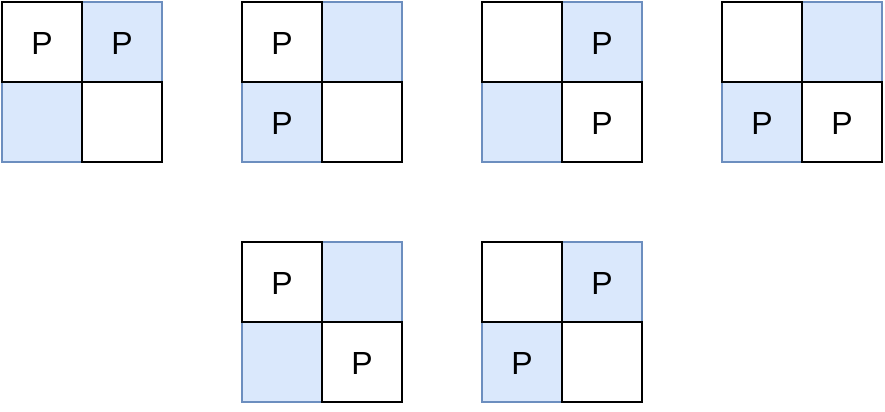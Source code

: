 <mxfile version="25.0.3">
  <diagram name="Page-1" id="koDExLMwaUkqcF3DNkSY">
    <mxGraphModel dx="875" dy="598" grid="1" gridSize="10" guides="1" tooltips="1" connect="1" arrows="1" fold="1" page="1" pageScale="1" pageWidth="850" pageHeight="1100" math="0" shadow="0">
      <root>
        <mxCell id="0" />
        <mxCell id="1" parent="0" />
        <mxCell id="YZIBRSlYuBXKhNsdx9Bh-1" value="&lt;font&gt;P&lt;/font&gt;" style="whiteSpace=wrap;html=1;aspect=fixed;direction=south;fillColor=#dae8fc;strokeColor=#6c8ebf;fontSize=16;" vertex="1" parent="1">
          <mxGeometry x="400" y="320" width="40" height="40" as="geometry" />
        </mxCell>
        <mxCell id="YZIBRSlYuBXKhNsdx9Bh-2" value="&lt;table&gt;&lt;tbody&gt;&lt;tr&gt;&lt;td&gt;&lt;br&gt;&lt;/td&gt;&lt;td&gt;&lt;br&gt;&lt;/td&gt;&lt;/tr&gt;&lt;tr&gt;&lt;td&gt;&lt;br&gt;&lt;/td&gt;&lt;td&gt;&lt;br&gt;&lt;/td&gt;&lt;/tr&gt;&lt;/tbody&gt;&lt;/table&gt;" style="whiteSpace=wrap;html=1;aspect=fixed;direction=south;fillColor=#dae8fc;strokeColor=#6c8ebf;fontSize=16;" vertex="1" parent="1">
          <mxGeometry x="360" y="360" width="40" height="40" as="geometry" />
        </mxCell>
        <mxCell id="YZIBRSlYuBXKhNsdx9Bh-3" value="&lt;font&gt;P&lt;/font&gt;" style="whiteSpace=wrap;html=1;aspect=fixed;direction=south;fontSize=16;" vertex="1" parent="1">
          <mxGeometry x="360" y="320" width="40" height="40" as="geometry" />
        </mxCell>
        <mxCell id="YZIBRSlYuBXKhNsdx9Bh-4" value="&lt;table&gt;&lt;tbody&gt;&lt;tr&gt;&lt;td&gt;&lt;br&gt;&lt;/td&gt;&lt;td&gt;&lt;br&gt;&lt;/td&gt;&lt;/tr&gt;&lt;tr&gt;&lt;td&gt;&lt;br&gt;&lt;/td&gt;&lt;td&gt;&lt;br&gt;&lt;/td&gt;&lt;/tr&gt;&lt;/tbody&gt;&lt;/table&gt;" style="whiteSpace=wrap;html=1;aspect=fixed;direction=south;fontSize=16;" vertex="1" parent="1">
          <mxGeometry x="400" y="360" width="40" height="40" as="geometry" />
        </mxCell>
        <mxCell id="YZIBRSlYuBXKhNsdx9Bh-5" value="" style="whiteSpace=wrap;html=1;aspect=fixed;direction=south;fillColor=#dae8fc;strokeColor=#6c8ebf;fontSize=16;" vertex="1" parent="1">
          <mxGeometry x="520" y="320" width="40" height="40" as="geometry" />
        </mxCell>
        <mxCell id="YZIBRSlYuBXKhNsdx9Bh-6" value="&lt;font&gt;P&lt;/font&gt;" style="whiteSpace=wrap;html=1;aspect=fixed;direction=south;fillColor=#dae8fc;strokeColor=#6c8ebf;fontSize=16;" vertex="1" parent="1">
          <mxGeometry x="480" y="360" width="40" height="40" as="geometry" />
        </mxCell>
        <mxCell id="YZIBRSlYuBXKhNsdx9Bh-7" value="&lt;font&gt;P&lt;/font&gt;" style="whiteSpace=wrap;html=1;aspect=fixed;direction=south;fontSize=16;" vertex="1" parent="1">
          <mxGeometry x="480" y="320" width="40" height="40" as="geometry" />
        </mxCell>
        <mxCell id="YZIBRSlYuBXKhNsdx9Bh-8" value="&lt;table&gt;&lt;tbody&gt;&lt;tr&gt;&lt;td&gt;&lt;br&gt;&lt;/td&gt;&lt;td&gt;&lt;br&gt;&lt;/td&gt;&lt;/tr&gt;&lt;tr&gt;&lt;td&gt;&lt;br&gt;&lt;/td&gt;&lt;td&gt;&lt;br&gt;&lt;/td&gt;&lt;/tr&gt;&lt;/tbody&gt;&lt;/table&gt;" style="whiteSpace=wrap;html=1;aspect=fixed;direction=south;fontSize=16;" vertex="1" parent="1">
          <mxGeometry x="520" y="360" width="40" height="40" as="geometry" />
        </mxCell>
        <mxCell id="YZIBRSlYuBXKhNsdx9Bh-9" value="P" style="whiteSpace=wrap;html=1;aspect=fixed;direction=south;fillColor=#dae8fc;strokeColor=#6c8ebf;fontSize=16;" vertex="1" parent="1">
          <mxGeometry x="640" y="320" width="40" height="40" as="geometry" />
        </mxCell>
        <mxCell id="YZIBRSlYuBXKhNsdx9Bh-10" value="&lt;table&gt;&lt;tbody&gt;&lt;tr&gt;&lt;td&gt;&lt;br&gt;&lt;/td&gt;&lt;td&gt;&lt;br&gt;&lt;/td&gt;&lt;/tr&gt;&lt;tr&gt;&lt;td&gt;&lt;br&gt;&lt;/td&gt;&lt;td&gt;&lt;br&gt;&lt;/td&gt;&lt;/tr&gt;&lt;/tbody&gt;&lt;/table&gt;" style="whiteSpace=wrap;html=1;aspect=fixed;direction=south;fillColor=#dae8fc;strokeColor=#6c8ebf;fontSize=16;" vertex="1" parent="1">
          <mxGeometry x="600" y="360" width="40" height="40" as="geometry" />
        </mxCell>
        <mxCell id="YZIBRSlYuBXKhNsdx9Bh-11" value="" style="whiteSpace=wrap;html=1;aspect=fixed;direction=south;fontSize=16;" vertex="1" parent="1">
          <mxGeometry x="600" y="320" width="40" height="40" as="geometry" />
        </mxCell>
        <mxCell id="YZIBRSlYuBXKhNsdx9Bh-12" value="P" style="whiteSpace=wrap;html=1;aspect=fixed;direction=south;fontSize=16;" vertex="1" parent="1">
          <mxGeometry x="640" y="360" width="40" height="40" as="geometry" />
        </mxCell>
        <mxCell id="YZIBRSlYuBXKhNsdx9Bh-17" value="" style="whiteSpace=wrap;html=1;aspect=fixed;direction=south;fillColor=#dae8fc;strokeColor=#6c8ebf;fontSize=16;" vertex="1" parent="1">
          <mxGeometry x="760" y="320" width="40" height="40" as="geometry" />
        </mxCell>
        <mxCell id="YZIBRSlYuBXKhNsdx9Bh-18" value="P" style="whiteSpace=wrap;html=1;aspect=fixed;direction=south;fillColor=#dae8fc;strokeColor=#6c8ebf;fontSize=16;" vertex="1" parent="1">
          <mxGeometry x="720" y="360" width="40" height="40" as="geometry" />
        </mxCell>
        <mxCell id="YZIBRSlYuBXKhNsdx9Bh-19" value="" style="whiteSpace=wrap;html=1;aspect=fixed;direction=south;fontSize=16;" vertex="1" parent="1">
          <mxGeometry x="720" y="320" width="40" height="40" as="geometry" />
        </mxCell>
        <mxCell id="YZIBRSlYuBXKhNsdx9Bh-20" value="P" style="whiteSpace=wrap;html=1;aspect=fixed;direction=south;fontSize=16;" vertex="1" parent="1">
          <mxGeometry x="760" y="360" width="40" height="40" as="geometry" />
        </mxCell>
        <mxCell id="YZIBRSlYuBXKhNsdx9Bh-21" value="" style="whiteSpace=wrap;html=1;aspect=fixed;direction=south;fillColor=#dae8fc;strokeColor=#6c8ebf;fontSize=16;" vertex="1" parent="1">
          <mxGeometry x="520" y="440" width="40" height="40" as="geometry" />
        </mxCell>
        <mxCell id="YZIBRSlYuBXKhNsdx9Bh-22" value="&lt;table&gt;&lt;tbody&gt;&lt;tr&gt;&lt;td&gt;&lt;br&gt;&lt;/td&gt;&lt;td&gt;&lt;br&gt;&lt;/td&gt;&lt;/tr&gt;&lt;tr&gt;&lt;td&gt;&lt;br&gt;&lt;/td&gt;&lt;td&gt;&lt;br&gt;&lt;/td&gt;&lt;/tr&gt;&lt;/tbody&gt;&lt;/table&gt;" style="whiteSpace=wrap;html=1;aspect=fixed;direction=south;fillColor=#dae8fc;strokeColor=#6c8ebf;fontSize=16;" vertex="1" parent="1">
          <mxGeometry x="480" y="480" width="40" height="40" as="geometry" />
        </mxCell>
        <mxCell id="YZIBRSlYuBXKhNsdx9Bh-23" value="P" style="whiteSpace=wrap;html=1;aspect=fixed;direction=south;fontSize=16;" vertex="1" parent="1">
          <mxGeometry x="480" y="440" width="40" height="40" as="geometry" />
        </mxCell>
        <mxCell id="YZIBRSlYuBXKhNsdx9Bh-24" value="P" style="whiteSpace=wrap;html=1;aspect=fixed;direction=south;fontSize=16;" vertex="1" parent="1">
          <mxGeometry x="520" y="480" width="40" height="40" as="geometry" />
        </mxCell>
        <mxCell id="YZIBRSlYuBXKhNsdx9Bh-25" value="P" style="whiteSpace=wrap;html=1;aspect=fixed;direction=south;fillColor=#dae8fc;strokeColor=#6c8ebf;fontSize=16;" vertex="1" parent="1">
          <mxGeometry x="640" y="440" width="40" height="40" as="geometry" />
        </mxCell>
        <mxCell id="YZIBRSlYuBXKhNsdx9Bh-26" value="P" style="whiteSpace=wrap;html=1;aspect=fixed;direction=south;fillColor=#dae8fc;strokeColor=#6c8ebf;fontSize=16;" vertex="1" parent="1">
          <mxGeometry x="600" y="480" width="40" height="40" as="geometry" />
        </mxCell>
        <mxCell id="YZIBRSlYuBXKhNsdx9Bh-27" value="" style="whiteSpace=wrap;html=1;aspect=fixed;direction=south;fontSize=16;" vertex="1" parent="1">
          <mxGeometry x="600" y="440" width="40" height="40" as="geometry" />
        </mxCell>
        <mxCell id="YZIBRSlYuBXKhNsdx9Bh-28" value="&lt;table&gt;&lt;tbody&gt;&lt;tr&gt;&lt;td&gt;&lt;br&gt;&lt;/td&gt;&lt;td&gt;&lt;br&gt;&lt;/td&gt;&lt;/tr&gt;&lt;tr&gt;&lt;td&gt;&lt;br&gt;&lt;/td&gt;&lt;td&gt;&lt;br&gt;&lt;/td&gt;&lt;/tr&gt;&lt;/tbody&gt;&lt;/table&gt;" style="whiteSpace=wrap;html=1;aspect=fixed;direction=south;fontSize=16;" vertex="1" parent="1">
          <mxGeometry x="640" y="480" width="40" height="40" as="geometry" />
        </mxCell>
      </root>
    </mxGraphModel>
  </diagram>
</mxfile>
